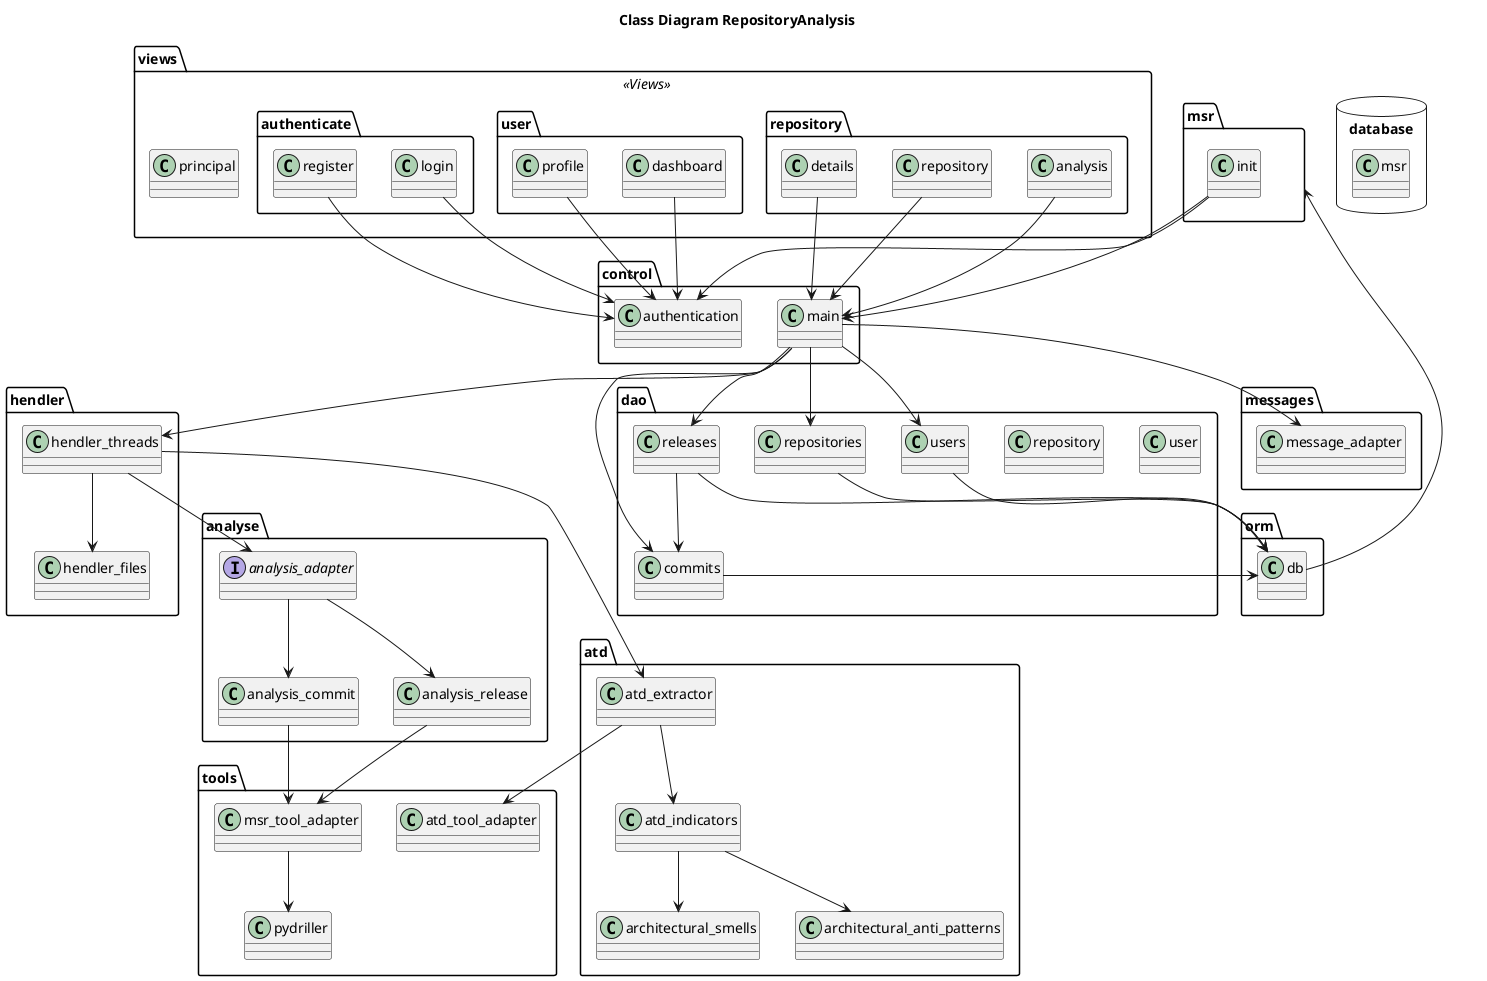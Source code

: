 @startuml
title Class Diagram RepositoryAnalysis

package msr <<Folder>> {
  class init
}

package control <<Folder>> {
  class main
  class authentication
}

package hendler <<Folder>> {
  class hendler_threads
  class hendler_files
}

package dao <<Folder>> {
  class user
  class repository
  class users
  class repositories
  class commits
  class releases
}

package orm <<Folder>> {
  class db
}

package database <<Database>> {
  class msr
}

package messages <<Folder>> {
  class message_adapter
}

package views <<Views>> {
  package repository <<Folder>> {
    class "repository" as repository_ui
    class "details" as details_ui
    class "analysis" as analysis_ui
  }

  package user <<Folder>>{
    class dashboard
    class profile
  }

  package authenticate <<Folder>> {
    class login
    class register
  }
  
  class principal
}

package analyse <<Folder>>{
    class analysis_commit
    class analysis_release
    interface analysis_adapter
}

package tools <<Folder>>{
  class msr_tool_adapter
  class atd_tool_adapter
  class pydriller
}

package atd <<Folder>>{
  class atd_extractor
  class atd_indicators
  class architectural_smells
  class architectural_anti_patterns  
}

init --> main
init --> authentication

analysis_ui --> main
details_ui --> main
repository_ui --> main
login --> authentication 
register --> authentication
profile --> authentication
dashboard --> authentication

main --> repositories
main --> users
main --> releases
main --> commits
releases --> commits
main --> hendler_threads
main --> message_adapter

hendler_threads --> hendler_files
hendler_threads --> analysis_adapter
analysis_adapter --> analysis_release
analysis_adapter --> analysis_commit
hendler_threads --> atd_extractor
atd_extractor --> atd_indicators
atd_indicators --> architectural_smells
atd_indicators --> architectural_anti_patterns
atd_extractor --> atd_tool_adapter

analysis_release --> msr_tool_adapter
analysis_commit --> msr_tool_adapter
msr_tool_adapter --> pydriller

users --> db
repositories --> db
releases --> db
commits --> db
db --> msr

@enduml